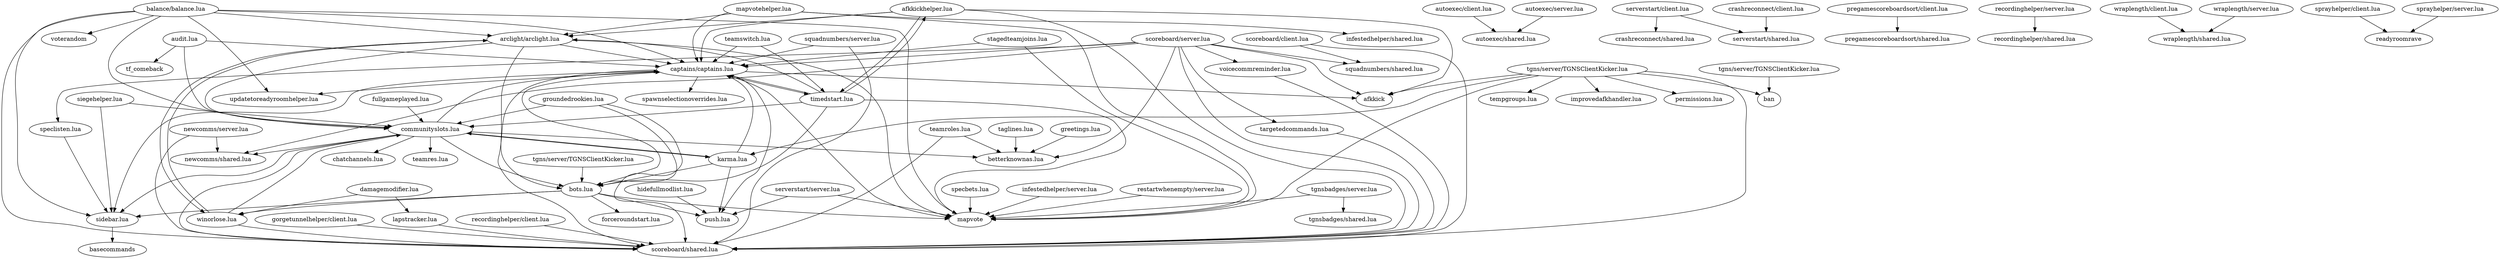 digraph pluginGraph {
	afkkickhelper	 [label="afkkickhelper.lua"];
	arclight	 [label="arclight/arclight.lua"];
	afkkickhelper -> arclight;
	captains	 [label="captains/captains.lua"];
	afkkickhelper -> captains;
	scoreboard	 [label="scoreboard/shared.lua"];
	afkkickhelper -> scoreboard;
	timedstart	 [label="timedstart.lua"];
	afkkickhelper -> timedstart;
	afkkickhelper -> afkkick;
	bots	 [label="bots.lua"];
	arclight -> bots;
	arclight -> captains;
	communityslots	 [label="communityslots.lua"];
	arclight -> communityslots;
	winorlose	 [label="winorlose.lua"];
	arclight -> winorlose;
	arclight -> mapvote;
	audit	 [label="audit.lua"];
	audit -> captains;
	audit -> communityslots;
	audit -> tf_comeback;
	autoexec	 [label="autoexec/shared.lua"];
	balance	 [label="balance/balance.lua"];
	balance -> arclight;
	balance -> captains;
	balance -> communityslots;
	balance -> scoreboard;
	sidebar	 [label="sidebar.lua"];
	balance -> sidebar;
	updatetoreadyroomhelper	 [label="updatetoreadyroomhelper.lua"];
	balance -> updatetoreadyroomhelper;
	balance -> mapvote;
	balance -> voterandom;
	betterknownas	 [label="betterknownas.lua"];
	bots -> captains;
	forceroundstart	 [label="forceroundstart.lua"];
	bots -> forceroundstart;
	push	 [label="push.lua"];
	bots -> push;
	bots -> sidebar;
	bots -> winorlose;
	bots -> mapvote;
	captains -> push;
	captains -> scoreboard;
	captains -> sidebar;
	spawnselectionoverrides	 [label="spawnselectionoverrides.lua"];
	captains -> spawnselectionoverrides;
	captains -> timedstart;
	captains -> updatetoreadyroomhelper;
	captains -> afkkick;
	captains -> mapvote;
	chatchannels	 [label="chatchannels.lua"];
	communityslots -> betterknownas;
	communityslots -> bots;
	communityslots -> captains;
	communityslots -> chatchannels;
	karma	 [label="karma.lua"];
	communityslots -> karma;
	newcomms	 [label="newcomms/shared.lua"];
	communityslots -> newcomms;
	communityslots -> scoreboard;
	communityslots -> sidebar;
	teamres	 [label="teamres.lua"];
	communityslots -> teamres;
	crashreconnect	 [label="crashreconnect/shared.lua"];
	damagemodifier	 [label="damagemodifier.lua"];
	lapstracker	 [label="lapstracker.lua"];
	damagemodifier -> lapstracker;
	damagemodifier -> winorlose;
	fullgameplayed	 [label="fullgameplayed.lua"];
	fullgameplayed -> communityslots;
	greetings	 [label="greetings.lua"];
	greetings -> betterknownas;
	groundedrookies	 [label="groundedrookies.lua"];
	groundedrookies -> bots;
	groundedrookies -> communityslots;
	groundedrookies -> scoreboard;
	hidefullmodlist	 [label="hidefullmodlist.lua"];
	hidefullmodlist -> push;
	improvedafkhandler	 [label="improvedafkhandler.lua"];
	infestedhelper	 [label="infestedhelper/shared.lua"];
	karma -> bots;
	karma -> captains;
	karma -> communityslots;
	karma -> push;
	lapstracker -> scoreboard;
	mapvotehelper	 [label="mapvotehelper.lua"];
	mapvotehelper -> arclight;
	mapvotehelper -> captains;
	mapvotehelper -> infestedhelper;
	mapvotehelper -> mapvote;
	permissions	 [label="permissions.lua"];
	pregamescoreboardsort	 [label="pregamescoreboardsort/shared.lua"];
	recordinghelper	 [label="recordinghelper/shared.lua"];
	serverstart	 [label="serverstart/shared.lua"];
	sidebar -> basecommands;
	siegehelper	 [label="siegehelper.lua"];
	siegehelper -> communityslots;
	siegehelper -> sidebar;
	specbets	 [label="specbets.lua"];
	specbets -> mapvote;
	speclisten	 [label="speclisten.lua"];
	speclisten -> sidebar;
	squadnumbers	 [label="squadnumbers/shared.lua"];
	stagedteamjoins	 [label="stagedteamjoins.lua"];
	stagedteamjoins -> captains;
	stagedteamjoins -> mapvote;
	taglines	 [label="taglines.lua"];
	taglines -> betterknownas;
	targetedcommands	 [label="targetedcommands.lua"];
	targetedcommands -> scoreboard;
	teamroles	 [label="teamroles.lua"];
	teamroles -> betterknownas;
	teamroles -> scoreboard;
	teamswitch	 [label="teamswitch.lua"];
	teamswitch -> captains;
	teamswitch -> timedstart;
	tempgroups	 [label="tempgroups.lua"];
	tgnsbadges	 [label="tgnsbadges/shared.lua"];
	timedstart -> afkkickhelper;
	timedstart -> arclight;
	timedstart -> bots;
	timedstart -> captains;
	timedstart -> communityslots;
	timedstart -> mapvote;
	voicecommreminder	 [label="voicecommreminder.lua"];
	voicecommreminder -> scoreboard;
	winorlose -> arclight;
	winorlose -> communityslots;
	winorlose -> scoreboard;
	wraplength	 [label="wraplength/shared.lua"];
	autoexec_client	 [label="autoexec/client.lua"];
	autoexec_client -> autoexec;
	autoexec_server	 [label="autoexec/server.lua"];
	autoexec_server -> autoexec;
	crashreconnect_client	 [label="crashreconnect/client.lua"];
	crashreconnect_client -> serverstart;
	gorgetunnelhelper_client	 [label="gorgetunnelhelper/client.lua"];
	gorgetunnelhelper_client -> scoreboard;
	infestedhelper_server	 [label="infestedhelper/server.lua"];
	infestedhelper_server -> mapvote;
	newcomms_server	 [label="newcomms/server.lua"];
	newcomms_server -> newcomms;
	newcomms_server -> scoreboard;
	pregamescoreboardsort_client	 [label="pregamescoreboardsort/client.lua"];
	pregamescoreboardsort_client -> pregamescoreboardsort;
	recordinghelper_client	 [label="recordinghelper/client.lua"];
	recordinghelper_client -> scoreboard;
	recordinghelper_server	 [label="recordinghelper/server.lua"];
	recordinghelper_server -> recordinghelper;
	restartwhenempty_server	 [label="restartwhenempty/server.lua"];
	restartwhenempty_server -> mapvote;
	scoreboard_client	 [label="scoreboard/client.lua"];
	scoreboard_client -> scoreboard;
	scoreboard_client -> squadnumbers;
	scoreboard_server	 [label="scoreboard/server.lua"];
	scoreboard_server -> betterknownas;
	scoreboard_server -> captains;
	scoreboard_server -> newcomms;
	scoreboard_server -> scoreboard;
	scoreboard_server -> speclisten;
	scoreboard_server -> squadnumbers;
	scoreboard_server -> targetedcommands;
	scoreboard_server -> voicecommreminder;
	scoreboard_server -> afkkick;
	serverstart_client	 [label="serverstart/client.lua"];
	serverstart_client -> crashreconnect;
	serverstart_client -> serverstart;
	serverstart_server	 [label="serverstart/server.lua"];
	serverstart_server -> push;
	serverstart_server -> mapvote;
	sprayhelper_client	 [label="sprayhelper/client.lua"];
	sprayhelper_client -> readyroomrave;
	sprayhelper_server	 [label="sprayhelper/server.lua"];
	sprayhelper_server -> readyroomrave;
	squadnumbers_server	 [label="squadnumbers/server.lua"];
	squadnumbers_server -> captains;
	squadnumbers_server -> scoreboard;
	tgnsbadges_server	 [label="tgnsbadges/server.lua"];
	tgnsbadges_server -> tgnsbadges;
	tgnsbadges_server -> mapvote;
	wraplength_client	 [label="wraplength/client.lua"];
	wraplength_client -> wraplength;
	wraplength_server	 [label="wraplength/server.lua"];
	wraplength_server -> wraplength;
	tgns_server_TGNSClientKicker	 [label="tgns/server/TGNSClientKicker.lua"];
	tgns_server_TGNSClientKicker -> ban;
	tgns_server_TGNSCommonServer	 [label="tgns/server/TGNSClientKicker.lua"];
	tgns_server_TGNSCommonServer -> improvedafkhandler;
	tgns_server_TGNSCommonServer -> karma;
	tgns_server_TGNSCommonServer -> permissions;
	tgns_server_TGNSCommonServer -> scoreboard;
	tgns_server_TGNSCommonServer -> tempgroups;
	tgns_server_TGNSCommonServer -> afkkick;
	tgns_server_TGNSCommonServer -> mapvote;
	tgns_server_TGNSCommonServer -> ban;
	tgns_server_TGNSConnectedTimesTracker	 [label="tgns/server/TGNSClientKicker.lua"];
	tgns_server_TGNSConnectedTimesTracker -> bots;
}
